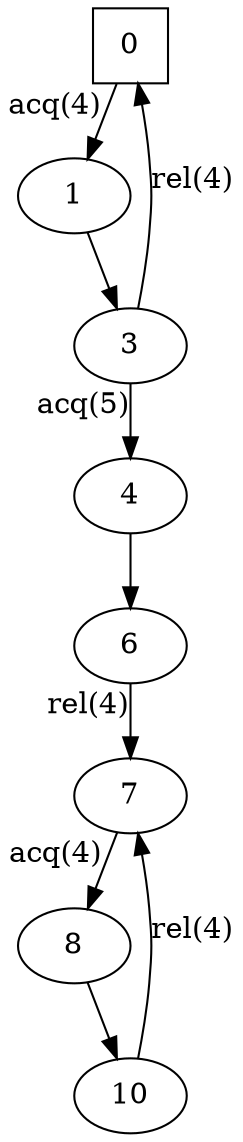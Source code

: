 digraph auto_3{
0[shape=square];
1;
3;
4;
6;
7;
8;
10;
6 -> 7[xlabel="rel(4)"];
1 -> 3;
0 -> 1[xlabel="acq(4)"];
10 -> 7[xlabel="rel(4)"];
7 -> 8[xlabel="acq(4)"];
3 -> 4[xlabel="acq(5)"];
3 -> 0[xlabel="rel(4)"];
4 -> 6;
8 -> 10;
}
